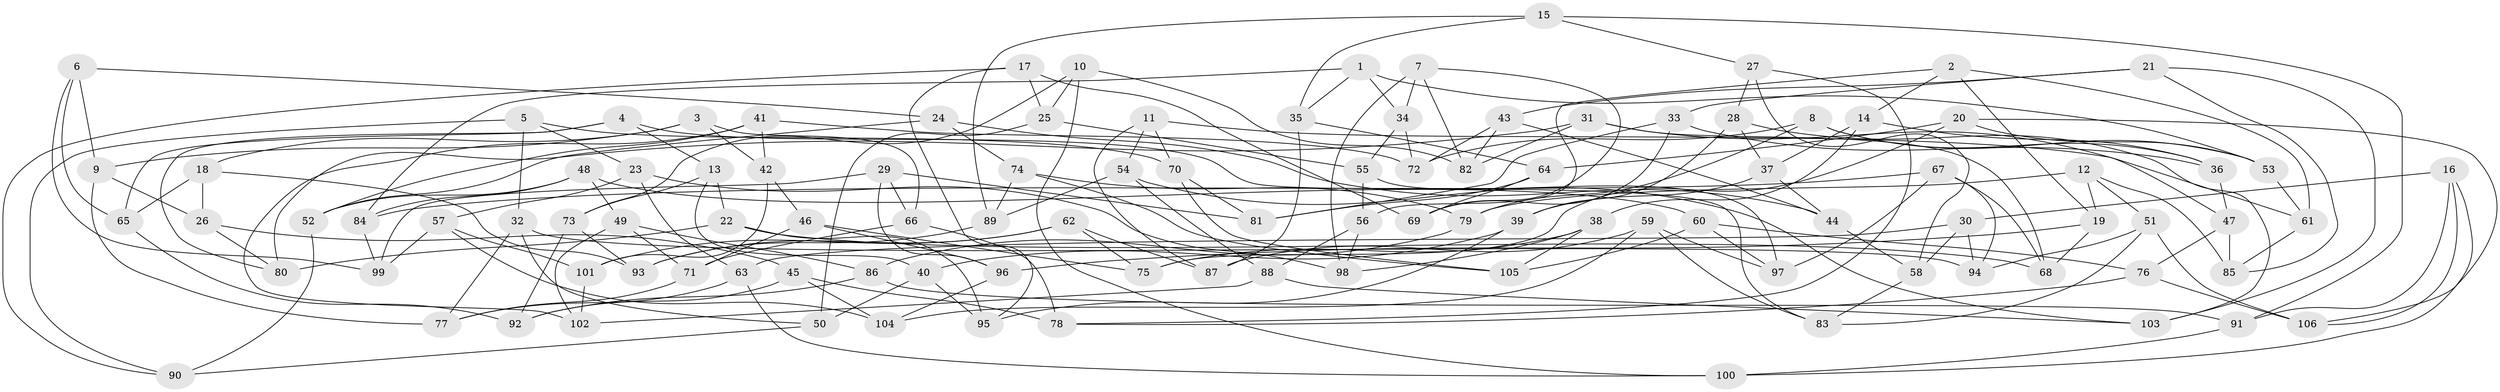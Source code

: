 // coarse degree distribution, {4: 0.6486486486486487, 5: 0.06756756756756757, 8: 0.02702702702702703, 6: 0.1891891891891892, 12: 0.013513513513513514, 10: 0.013513513513513514, 3: 0.04054054054054054}
// Generated by graph-tools (version 1.1) at 2025/20/03/04/25 18:20:48]
// undirected, 106 vertices, 212 edges
graph export_dot {
graph [start="1"]
  node [color=gray90,style=filled];
  1;
  2;
  3;
  4;
  5;
  6;
  7;
  8;
  9;
  10;
  11;
  12;
  13;
  14;
  15;
  16;
  17;
  18;
  19;
  20;
  21;
  22;
  23;
  24;
  25;
  26;
  27;
  28;
  29;
  30;
  31;
  32;
  33;
  34;
  35;
  36;
  37;
  38;
  39;
  40;
  41;
  42;
  43;
  44;
  45;
  46;
  47;
  48;
  49;
  50;
  51;
  52;
  53;
  54;
  55;
  56;
  57;
  58;
  59;
  60;
  61;
  62;
  63;
  64;
  65;
  66;
  67;
  68;
  69;
  70;
  71;
  72;
  73;
  74;
  75;
  76;
  77;
  78;
  79;
  80;
  81;
  82;
  83;
  84;
  85;
  86;
  87;
  88;
  89;
  90;
  91;
  92;
  93;
  94;
  95;
  96;
  97;
  98;
  99;
  100;
  101;
  102;
  103;
  104;
  105;
  106;
  1 -- 35;
  1 -- 84;
  1 -- 53;
  1 -- 34;
  2 -- 61;
  2 -- 19;
  2 -- 14;
  2 -- 56;
  3 -- 18;
  3 -- 66;
  3 -- 42;
  3 -- 9;
  4 -- 83;
  4 -- 13;
  4 -- 80;
  4 -- 65;
  5 -- 70;
  5 -- 90;
  5 -- 23;
  5 -- 32;
  6 -- 24;
  6 -- 9;
  6 -- 99;
  6 -- 65;
  7 -- 82;
  7 -- 69;
  7 -- 98;
  7 -- 34;
  8 -- 36;
  8 -- 53;
  8 -- 72;
  8 -- 79;
  9 -- 77;
  9 -- 26;
  10 -- 25;
  10 -- 73;
  10 -- 82;
  10 -- 100;
  11 -- 70;
  11 -- 61;
  11 -- 54;
  11 -- 87;
  12 -- 79;
  12 -- 51;
  12 -- 19;
  12 -- 85;
  13 -- 22;
  13 -- 73;
  13 -- 40;
  14 -- 36;
  14 -- 38;
  14 -- 37;
  15 -- 35;
  15 -- 91;
  15 -- 27;
  15 -- 89;
  16 -- 91;
  16 -- 106;
  16 -- 100;
  16 -- 30;
  17 -- 69;
  17 -- 25;
  17 -- 90;
  17 -- 95;
  18 -- 65;
  18 -- 26;
  18 -- 93;
  19 -- 68;
  19 -- 96;
  20 -- 64;
  20 -- 75;
  20 -- 106;
  20 -- 53;
  21 -- 43;
  21 -- 33;
  21 -- 85;
  21 -- 103;
  22 -- 80;
  22 -- 68;
  22 -- 95;
  23 -- 63;
  23 -- 57;
  23 -- 98;
  24 -- 44;
  24 -- 52;
  24 -- 74;
  25 -- 50;
  25 -- 55;
  26 -- 80;
  26 -- 45;
  27 -- 58;
  27 -- 28;
  27 -- 78;
  28 -- 39;
  28 -- 103;
  28 -- 37;
  29 -- 66;
  29 -- 81;
  29 -- 96;
  29 -- 99;
  30 -- 58;
  30 -- 63;
  30 -- 94;
  31 -- 68;
  31 -- 47;
  31 -- 82;
  31 -- 80;
  32 -- 94;
  32 -- 50;
  32 -- 77;
  33 -- 69;
  33 -- 81;
  33 -- 36;
  34 -- 72;
  34 -- 55;
  35 -- 87;
  35 -- 64;
  36 -- 47;
  37 -- 39;
  37 -- 44;
  38 -- 98;
  38 -- 75;
  38 -- 105;
  39 -- 95;
  39 -- 40;
  40 -- 95;
  40 -- 50;
  41 -- 42;
  41 -- 102;
  41 -- 52;
  41 -- 72;
  42 -- 46;
  42 -- 101;
  43 -- 72;
  43 -- 44;
  43 -- 82;
  44 -- 58;
  45 -- 78;
  45 -- 104;
  45 -- 92;
  46 -- 96;
  46 -- 75;
  46 -- 71;
  47 -- 85;
  47 -- 76;
  48 -- 60;
  48 -- 84;
  48 -- 52;
  48 -- 49;
  49 -- 71;
  49 -- 86;
  49 -- 102;
  50 -- 90;
  51 -- 106;
  51 -- 83;
  51 -- 94;
  52 -- 90;
  53 -- 61;
  54 -- 103;
  54 -- 88;
  54 -- 89;
  55 -- 56;
  55 -- 97;
  56 -- 98;
  56 -- 88;
  57 -- 101;
  57 -- 99;
  57 -- 104;
  58 -- 83;
  59 -- 97;
  59 -- 87;
  59 -- 83;
  59 -- 104;
  60 -- 76;
  60 -- 97;
  60 -- 105;
  61 -- 85;
  62 -- 87;
  62 -- 101;
  62 -- 75;
  62 -- 93;
  63 -- 100;
  63 -- 77;
  64 -- 69;
  64 -- 81;
  65 -- 92;
  66 -- 78;
  66 -- 71;
  67 -- 68;
  67 -- 97;
  67 -- 94;
  67 -- 84;
  70 -- 105;
  70 -- 81;
  71 -- 77;
  73 -- 92;
  73 -- 93;
  74 -- 79;
  74 -- 89;
  74 -- 105;
  76 -- 106;
  76 -- 78;
  79 -- 86;
  84 -- 99;
  86 -- 92;
  86 -- 91;
  88 -- 102;
  88 -- 103;
  89 -- 93;
  91 -- 100;
  96 -- 104;
  101 -- 102;
}
